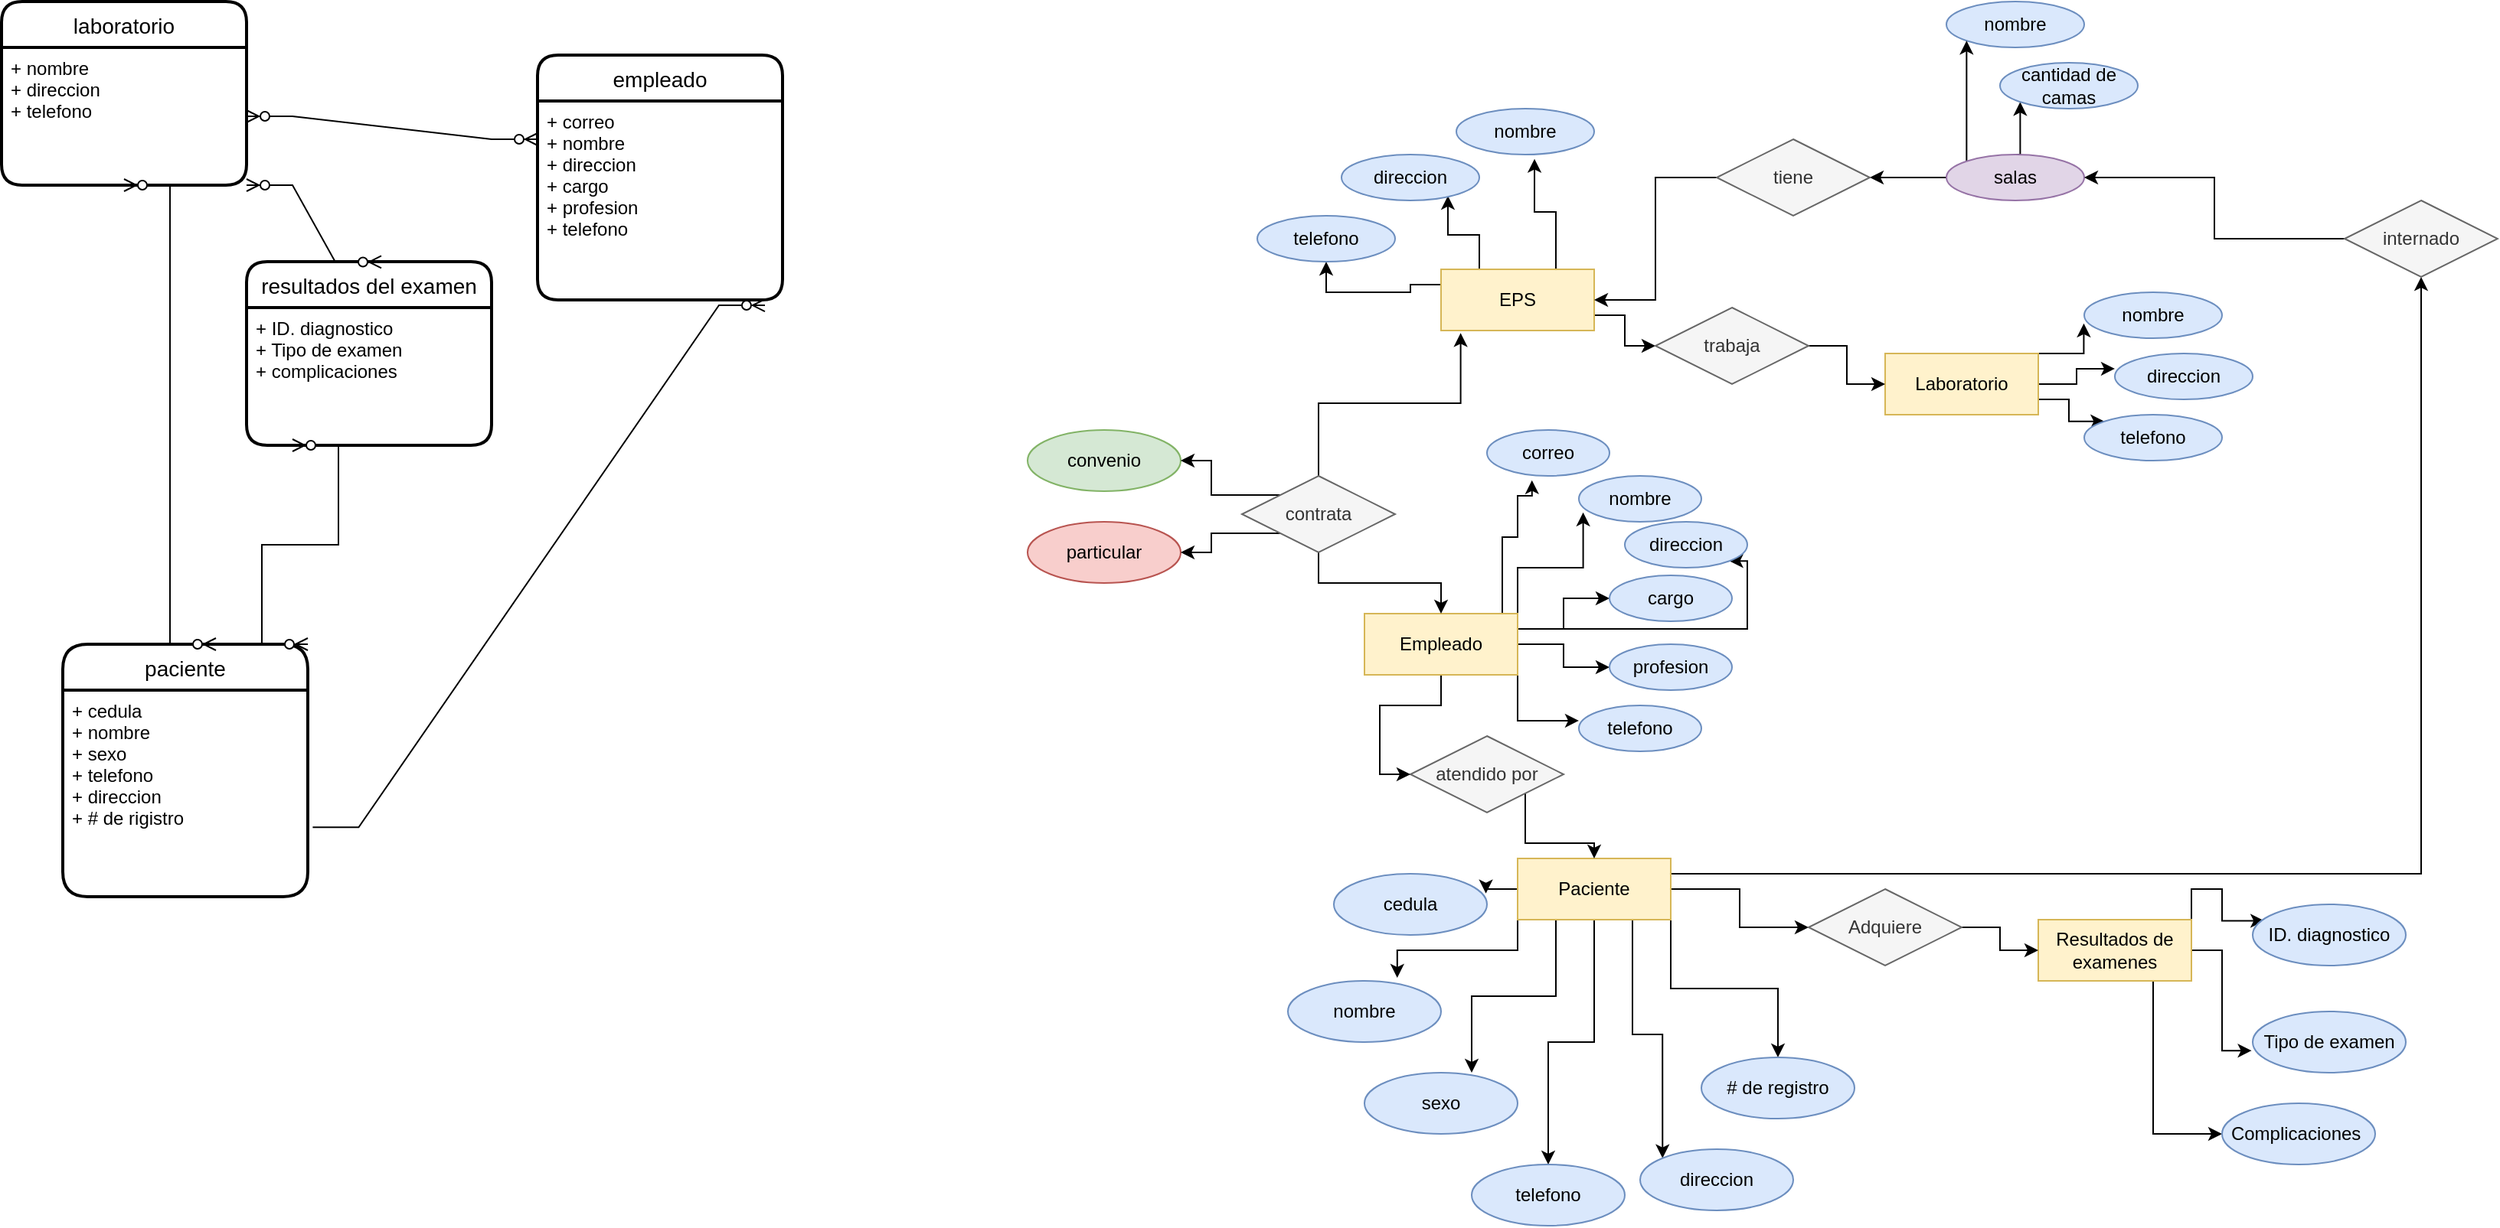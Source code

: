 <mxfile version="17.4.6" type="github">
  <diagram id="R2lEEEUBdFMjLlhIrx00" name="Page-1">
    <mxGraphModel dx="2455" dy="925" grid="1" gridSize="10" guides="1" tooltips="1" connect="1" arrows="1" fold="1" page="1" pageScale="1" pageWidth="850" pageHeight="1100" math="0" shadow="0" extFonts="Permanent Marker^https://fonts.googleapis.com/css?family=Permanent+Marker">
      <root>
        <mxCell id="0" />
        <mxCell id="1" parent="0" />
        <mxCell id="wcv3OCUCdkgHgL7QRKe5-50" style="edgeStyle=orthogonalEdgeStyle;rounded=0;orthogonalLoop=1;jettySize=auto;html=1;exitX=1;exitY=0.75;exitDx=0;exitDy=0;entryX=0;entryY=0.5;entryDx=0;entryDy=0;" edge="1" parent="1" source="wcv3OCUCdkgHgL7QRKe5-1" target="wcv3OCUCdkgHgL7QRKe5-33">
          <mxGeometry relative="1" as="geometry" />
        </mxCell>
        <mxCell id="wcv3OCUCdkgHgL7QRKe5-56" style="edgeStyle=orthogonalEdgeStyle;rounded=0;orthogonalLoop=1;jettySize=auto;html=1;exitX=0.75;exitY=0;exitDx=0;exitDy=0;entryX=0.567;entryY=1.094;entryDx=0;entryDy=0;entryPerimeter=0;" edge="1" parent="1" source="wcv3OCUCdkgHgL7QRKe5-1" target="wcv3OCUCdkgHgL7QRKe5-31">
          <mxGeometry relative="1" as="geometry" />
        </mxCell>
        <mxCell id="wcv3OCUCdkgHgL7QRKe5-57" style="edgeStyle=orthogonalEdgeStyle;rounded=0;orthogonalLoop=1;jettySize=auto;html=1;exitX=0.25;exitY=0;exitDx=0;exitDy=0;entryX=0.772;entryY=0.899;entryDx=0;entryDy=0;entryPerimeter=0;" edge="1" parent="1" source="wcv3OCUCdkgHgL7QRKe5-1" target="wcv3OCUCdkgHgL7QRKe5-32">
          <mxGeometry relative="1" as="geometry" />
        </mxCell>
        <mxCell id="wcv3OCUCdkgHgL7QRKe5-59" style="edgeStyle=orthogonalEdgeStyle;rounded=0;orthogonalLoop=1;jettySize=auto;html=1;exitX=0;exitY=0.25;exitDx=0;exitDy=0;" edge="1" parent="1" source="wcv3OCUCdkgHgL7QRKe5-1" target="wcv3OCUCdkgHgL7QRKe5-19">
          <mxGeometry relative="1" as="geometry" />
        </mxCell>
        <mxCell id="wcv3OCUCdkgHgL7QRKe5-1" value="EPS" style="whiteSpace=wrap;html=1;align=center;fillColor=#fff2cc;strokeColor=#d6b656;" vertex="1" parent="1">
          <mxGeometry x="110" y="455" width="100" height="40" as="geometry" />
        </mxCell>
        <mxCell id="wcv3OCUCdkgHgL7QRKe5-3" value="nombre" style="ellipse;whiteSpace=wrap;html=1;align=center;fillColor=#dae8fc;strokeColor=#6c8ebf;" vertex="1" parent="1">
          <mxGeometry x="440" y="280" width="90" height="30" as="geometry" />
        </mxCell>
        <mxCell id="wcv3OCUCdkgHgL7QRKe5-52" style="edgeStyle=orthogonalEdgeStyle;rounded=0;orthogonalLoop=1;jettySize=auto;html=1;exitX=1;exitY=0;exitDx=0;exitDy=0;entryX=-0.003;entryY=0.68;entryDx=0;entryDy=0;entryPerimeter=0;" edge="1" parent="1" source="wcv3OCUCdkgHgL7QRKe5-4" target="wcv3OCUCdkgHgL7QRKe5-37">
          <mxGeometry relative="1" as="geometry" />
        </mxCell>
        <mxCell id="wcv3OCUCdkgHgL7QRKe5-53" style="edgeStyle=orthogonalEdgeStyle;rounded=0;orthogonalLoop=1;jettySize=auto;html=1;exitX=1;exitY=0.5;exitDx=0;exitDy=0;entryX=0;entryY=0.333;entryDx=0;entryDy=0;entryPerimeter=0;" edge="1" parent="1" source="wcv3OCUCdkgHgL7QRKe5-4" target="wcv3OCUCdkgHgL7QRKe5-36">
          <mxGeometry relative="1" as="geometry" />
        </mxCell>
        <mxCell id="wcv3OCUCdkgHgL7QRKe5-54" style="edgeStyle=orthogonalEdgeStyle;rounded=0;orthogonalLoop=1;jettySize=auto;html=1;exitX=1;exitY=0.75;exitDx=0;exitDy=0;entryX=0;entryY=0;entryDx=0;entryDy=0;" edge="1" parent="1" source="wcv3OCUCdkgHgL7QRKe5-4" target="wcv3OCUCdkgHgL7QRKe5-35">
          <mxGeometry relative="1" as="geometry" />
        </mxCell>
        <mxCell id="wcv3OCUCdkgHgL7QRKe5-4" value="Laboratorio" style="whiteSpace=wrap;html=1;align=center;fillColor=#fff2cc;strokeColor=#d6b656;" vertex="1" parent="1">
          <mxGeometry x="400" y="510" width="100" height="40" as="geometry" />
        </mxCell>
        <mxCell id="wcv3OCUCdkgHgL7QRKe5-42" style="edgeStyle=orthogonalEdgeStyle;rounded=0;orthogonalLoop=1;jettySize=auto;html=1;exitX=1;exitY=0.25;exitDx=0;exitDy=0;entryX=0.5;entryY=1;entryDx=0;entryDy=0;" edge="1" parent="1" source="wcv3OCUCdkgHgL7QRKe5-5" target="wcv3OCUCdkgHgL7QRKe5-40">
          <mxGeometry relative="1" as="geometry" />
        </mxCell>
        <mxCell id="wcv3OCUCdkgHgL7QRKe5-77" style="edgeStyle=orthogonalEdgeStyle;rounded=0;orthogonalLoop=1;jettySize=auto;html=1;exitX=0;exitY=0.5;exitDx=0;exitDy=0;entryX=0.993;entryY=0.321;entryDx=0;entryDy=0;entryPerimeter=0;" edge="1" parent="1" source="wcv3OCUCdkgHgL7QRKe5-5" target="wcv3OCUCdkgHgL7QRKe5-11">
          <mxGeometry relative="1" as="geometry" />
        </mxCell>
        <mxCell id="wcv3OCUCdkgHgL7QRKe5-78" style="edgeStyle=orthogonalEdgeStyle;rounded=0;orthogonalLoop=1;jettySize=auto;html=1;exitX=0;exitY=1;exitDx=0;exitDy=0;entryX=0.714;entryY=-0.05;entryDx=0;entryDy=0;entryPerimeter=0;" edge="1" parent="1" source="wcv3OCUCdkgHgL7QRKe5-5" target="wcv3OCUCdkgHgL7QRKe5-15">
          <mxGeometry relative="1" as="geometry" />
        </mxCell>
        <mxCell id="wcv3OCUCdkgHgL7QRKe5-79" style="edgeStyle=orthogonalEdgeStyle;rounded=0;orthogonalLoop=1;jettySize=auto;html=1;exitX=0.25;exitY=1;exitDx=0;exitDy=0;entryX=0.7;entryY=0;entryDx=0;entryDy=0;entryPerimeter=0;" edge="1" parent="1" source="wcv3OCUCdkgHgL7QRKe5-5" target="wcv3OCUCdkgHgL7QRKe5-16">
          <mxGeometry relative="1" as="geometry" />
        </mxCell>
        <mxCell id="wcv3OCUCdkgHgL7QRKe5-80" style="edgeStyle=orthogonalEdgeStyle;rounded=0;orthogonalLoop=1;jettySize=auto;html=1;exitX=0.5;exitY=1;exitDx=0;exitDy=0;entryX=0.5;entryY=0;entryDx=0;entryDy=0;" edge="1" parent="1" source="wcv3OCUCdkgHgL7QRKe5-5" target="wcv3OCUCdkgHgL7QRKe5-14">
          <mxGeometry relative="1" as="geometry" />
        </mxCell>
        <mxCell id="wcv3OCUCdkgHgL7QRKe5-81" style="edgeStyle=orthogonalEdgeStyle;rounded=0;orthogonalLoop=1;jettySize=auto;html=1;exitX=0.75;exitY=1;exitDx=0;exitDy=0;entryX=0;entryY=0;entryDx=0;entryDy=0;" edge="1" parent="1" source="wcv3OCUCdkgHgL7QRKe5-5" target="wcv3OCUCdkgHgL7QRKe5-13">
          <mxGeometry relative="1" as="geometry" />
        </mxCell>
        <mxCell id="wcv3OCUCdkgHgL7QRKe5-82" style="edgeStyle=orthogonalEdgeStyle;rounded=0;orthogonalLoop=1;jettySize=auto;html=1;exitX=1;exitY=1;exitDx=0;exitDy=0;" edge="1" parent="1" source="wcv3OCUCdkgHgL7QRKe5-5" target="wcv3OCUCdkgHgL7QRKe5-12">
          <mxGeometry relative="1" as="geometry" />
        </mxCell>
        <mxCell id="wcv3OCUCdkgHgL7QRKe5-83" style="edgeStyle=orthogonalEdgeStyle;rounded=0;orthogonalLoop=1;jettySize=auto;html=1;exitX=1;exitY=0.5;exitDx=0;exitDy=0;" edge="1" parent="1" source="wcv3OCUCdkgHgL7QRKe5-5" target="wcv3OCUCdkgHgL7QRKe5-7">
          <mxGeometry relative="1" as="geometry" />
        </mxCell>
        <mxCell id="wcv3OCUCdkgHgL7QRKe5-5" value="Paciente" style="whiteSpace=wrap;html=1;align=center;fillColor=#fff2cc;strokeColor=#d6b656;" vertex="1" parent="1">
          <mxGeometry x="160" y="840" width="100" height="40" as="geometry" />
        </mxCell>
        <mxCell id="wcv3OCUCdkgHgL7QRKe5-85" style="edgeStyle=orthogonalEdgeStyle;rounded=0;orthogonalLoop=1;jettySize=auto;html=1;exitX=1;exitY=0;exitDx=0;exitDy=0;entryX=0.076;entryY=0.269;entryDx=0;entryDy=0;entryPerimeter=0;" edge="1" parent="1" source="wcv3OCUCdkgHgL7QRKe5-6" target="wcv3OCUCdkgHgL7QRKe5-8">
          <mxGeometry relative="1" as="geometry" />
        </mxCell>
        <mxCell id="wcv3OCUCdkgHgL7QRKe5-86" style="edgeStyle=orthogonalEdgeStyle;rounded=0;orthogonalLoop=1;jettySize=auto;html=1;exitX=1;exitY=0.5;exitDx=0;exitDy=0;entryX=-0.007;entryY=0.64;entryDx=0;entryDy=0;entryPerimeter=0;" edge="1" parent="1" source="wcv3OCUCdkgHgL7QRKe5-6" target="wcv3OCUCdkgHgL7QRKe5-9">
          <mxGeometry relative="1" as="geometry" />
        </mxCell>
        <mxCell id="wcv3OCUCdkgHgL7QRKe5-87" style="edgeStyle=orthogonalEdgeStyle;rounded=0;orthogonalLoop=1;jettySize=auto;html=1;exitX=0.75;exitY=1;exitDx=0;exitDy=0;entryX=0;entryY=0.5;entryDx=0;entryDy=0;" edge="1" parent="1" source="wcv3OCUCdkgHgL7QRKe5-6" target="wcv3OCUCdkgHgL7QRKe5-10">
          <mxGeometry relative="1" as="geometry" />
        </mxCell>
        <mxCell id="wcv3OCUCdkgHgL7QRKe5-6" value="Resultados de examenes" style="whiteSpace=wrap;html=1;align=center;fillColor=#fff2cc;strokeColor=#d6b656;" vertex="1" parent="1">
          <mxGeometry x="500" y="880" width="100" height="40" as="geometry" />
        </mxCell>
        <mxCell id="wcv3OCUCdkgHgL7QRKe5-84" style="edgeStyle=orthogonalEdgeStyle;rounded=0;orthogonalLoop=1;jettySize=auto;html=1;exitX=1;exitY=0.5;exitDx=0;exitDy=0;entryX=0;entryY=0.5;entryDx=0;entryDy=0;" edge="1" parent="1" source="wcv3OCUCdkgHgL7QRKe5-7" target="wcv3OCUCdkgHgL7QRKe5-6">
          <mxGeometry relative="1" as="geometry" />
        </mxCell>
        <mxCell id="wcv3OCUCdkgHgL7QRKe5-7" value="Adquiere" style="shape=rhombus;perimeter=rhombusPerimeter;whiteSpace=wrap;html=1;align=center;fillColor=#f5f5f5;fontColor=#333333;strokeColor=#666666;" vertex="1" parent="1">
          <mxGeometry x="350" y="860" width="100" height="50" as="geometry" />
        </mxCell>
        <mxCell id="wcv3OCUCdkgHgL7QRKe5-8" value="ID. diagnostico" style="ellipse;whiteSpace=wrap;html=1;align=center;fillColor=#dae8fc;strokeColor=#6c8ebf;" vertex="1" parent="1">
          <mxGeometry x="640" y="870" width="100" height="40" as="geometry" />
        </mxCell>
        <mxCell id="wcv3OCUCdkgHgL7QRKe5-9" value="Tipo de examen" style="ellipse;whiteSpace=wrap;html=1;align=center;fillColor=#dae8fc;strokeColor=#6c8ebf;" vertex="1" parent="1">
          <mxGeometry x="640" y="940" width="100" height="40" as="geometry" />
        </mxCell>
        <mxCell id="wcv3OCUCdkgHgL7QRKe5-10" value="Complicaciones&amp;nbsp;" style="ellipse;whiteSpace=wrap;html=1;align=center;fillColor=#dae8fc;strokeColor=#6c8ebf;" vertex="1" parent="1">
          <mxGeometry x="620" y="1000" width="100" height="40" as="geometry" />
        </mxCell>
        <mxCell id="wcv3OCUCdkgHgL7QRKe5-11" value="cedula" style="ellipse;whiteSpace=wrap;html=1;align=center;fillColor=#dae8fc;strokeColor=#6c8ebf;" vertex="1" parent="1">
          <mxGeometry x="40" y="850" width="100" height="40" as="geometry" />
        </mxCell>
        <mxCell id="wcv3OCUCdkgHgL7QRKe5-12" value="# de registro" style="ellipse;whiteSpace=wrap;html=1;align=center;fillColor=#dae8fc;strokeColor=#6c8ebf;" vertex="1" parent="1">
          <mxGeometry x="280" y="970" width="100" height="40" as="geometry" />
        </mxCell>
        <mxCell id="wcv3OCUCdkgHgL7QRKe5-13" value="direccion" style="ellipse;whiteSpace=wrap;html=1;align=center;fillColor=#dae8fc;strokeColor=#6c8ebf;" vertex="1" parent="1">
          <mxGeometry x="240" y="1030" width="100" height="40" as="geometry" />
        </mxCell>
        <mxCell id="wcv3OCUCdkgHgL7QRKe5-14" value="telefono" style="ellipse;whiteSpace=wrap;html=1;align=center;fillColor=#dae8fc;strokeColor=#6c8ebf;" vertex="1" parent="1">
          <mxGeometry x="130" y="1040" width="100" height="40" as="geometry" />
        </mxCell>
        <mxCell id="wcv3OCUCdkgHgL7QRKe5-15" value="nombre" style="ellipse;whiteSpace=wrap;html=1;align=center;fillColor=#dae8fc;strokeColor=#6c8ebf;" vertex="1" parent="1">
          <mxGeometry x="10" y="920" width="100" height="40" as="geometry" />
        </mxCell>
        <mxCell id="wcv3OCUCdkgHgL7QRKe5-16" value="sexo" style="ellipse;whiteSpace=wrap;html=1;align=center;fillColor=#dae8fc;strokeColor=#6c8ebf;" vertex="1" parent="1">
          <mxGeometry x="60" y="980" width="100" height="40" as="geometry" />
        </mxCell>
        <mxCell id="wcv3OCUCdkgHgL7QRKe5-76" style="edgeStyle=orthogonalEdgeStyle;rounded=0;orthogonalLoop=1;jettySize=auto;html=1;exitX=1;exitY=1;exitDx=0;exitDy=0;" edge="1" parent="1" source="wcv3OCUCdkgHgL7QRKe5-17" target="wcv3OCUCdkgHgL7QRKe5-5">
          <mxGeometry relative="1" as="geometry" />
        </mxCell>
        <mxCell id="wcv3OCUCdkgHgL7QRKe5-17" value="atendido por" style="shape=rhombus;perimeter=rhombusPerimeter;whiteSpace=wrap;html=1;align=center;fillColor=#f5f5f5;fontColor=#333333;strokeColor=#666666;" vertex="1" parent="1">
          <mxGeometry x="90" y="760" width="100" height="50" as="geometry" />
        </mxCell>
        <mxCell id="wcv3OCUCdkgHgL7QRKe5-65" style="edgeStyle=orthogonalEdgeStyle;rounded=0;orthogonalLoop=1;jettySize=auto;html=1;entryX=0.367;entryY=1.094;entryDx=0;entryDy=0;entryPerimeter=0;" edge="1" parent="1" target="wcv3OCUCdkgHgL7QRKe5-20">
          <mxGeometry relative="1" as="geometry">
            <mxPoint x="160" y="680" as="sourcePoint" />
            <Array as="points">
              <mxPoint x="150" y="680" />
              <mxPoint x="150" y="630" />
              <mxPoint x="160" y="630" />
              <mxPoint x="160" y="603" />
              <mxPoint x="169" y="603" />
            </Array>
          </mxGeometry>
        </mxCell>
        <mxCell id="wcv3OCUCdkgHgL7QRKe5-68" style="edgeStyle=orthogonalEdgeStyle;rounded=0;orthogonalLoop=1;jettySize=auto;html=1;exitX=1;exitY=0;exitDx=0;exitDy=0;entryX=0.035;entryY=0.795;entryDx=0;entryDy=0;entryPerimeter=0;" edge="1" parent="1" source="wcv3OCUCdkgHgL7QRKe5-18" target="wcv3OCUCdkgHgL7QRKe5-26">
          <mxGeometry relative="1" as="geometry" />
        </mxCell>
        <mxCell id="wcv3OCUCdkgHgL7QRKe5-69" style="edgeStyle=orthogonalEdgeStyle;rounded=0;orthogonalLoop=1;jettySize=auto;html=1;exitX=1;exitY=0.25;exitDx=0;exitDy=0;entryX=1;entryY=1;entryDx=0;entryDy=0;" edge="1" parent="1" source="wcv3OCUCdkgHgL7QRKe5-18" target="wcv3OCUCdkgHgL7QRKe5-27">
          <mxGeometry relative="1" as="geometry">
            <Array as="points">
              <mxPoint x="310" y="690" />
              <mxPoint x="310" y="645" />
            </Array>
          </mxGeometry>
        </mxCell>
        <mxCell id="wcv3OCUCdkgHgL7QRKe5-70" style="edgeStyle=orthogonalEdgeStyle;rounded=0;orthogonalLoop=1;jettySize=auto;html=1;exitX=1;exitY=0.25;exitDx=0;exitDy=0;entryX=0;entryY=0.5;entryDx=0;entryDy=0;" edge="1" parent="1" source="wcv3OCUCdkgHgL7QRKe5-18" target="wcv3OCUCdkgHgL7QRKe5-28">
          <mxGeometry relative="1" as="geometry" />
        </mxCell>
        <mxCell id="wcv3OCUCdkgHgL7QRKe5-71" style="edgeStyle=orthogonalEdgeStyle;rounded=0;orthogonalLoop=1;jettySize=auto;html=1;exitX=1;exitY=0.5;exitDx=0;exitDy=0;entryX=0;entryY=0.5;entryDx=0;entryDy=0;" edge="1" parent="1" source="wcv3OCUCdkgHgL7QRKe5-18" target="wcv3OCUCdkgHgL7QRKe5-29">
          <mxGeometry relative="1" as="geometry" />
        </mxCell>
        <mxCell id="wcv3OCUCdkgHgL7QRKe5-72" style="edgeStyle=orthogonalEdgeStyle;rounded=0;orthogonalLoop=1;jettySize=auto;html=1;exitX=1;exitY=1;exitDx=0;exitDy=0;entryX=0;entryY=0.333;entryDx=0;entryDy=0;entryPerimeter=0;" edge="1" parent="1" source="wcv3OCUCdkgHgL7QRKe5-18" target="wcv3OCUCdkgHgL7QRKe5-25">
          <mxGeometry relative="1" as="geometry" />
        </mxCell>
        <mxCell id="wcv3OCUCdkgHgL7QRKe5-73" style="edgeStyle=orthogonalEdgeStyle;rounded=0;orthogonalLoop=1;jettySize=auto;html=1;exitX=0.5;exitY=1;exitDx=0;exitDy=0;entryX=0;entryY=0.5;entryDx=0;entryDy=0;" edge="1" parent="1" source="wcv3OCUCdkgHgL7QRKe5-18" target="wcv3OCUCdkgHgL7QRKe5-17">
          <mxGeometry relative="1" as="geometry" />
        </mxCell>
        <mxCell id="wcv3OCUCdkgHgL7QRKe5-18" value="Empleado" style="whiteSpace=wrap;html=1;align=center;fillColor=#fff2cc;strokeColor=#d6b656;" vertex="1" parent="1">
          <mxGeometry x="60" y="680" width="100" height="40" as="geometry" />
        </mxCell>
        <mxCell id="wcv3OCUCdkgHgL7QRKe5-19" value="telefono" style="ellipse;whiteSpace=wrap;html=1;align=center;fillColor=#dae8fc;strokeColor=#6c8ebf;" vertex="1" parent="1">
          <mxGeometry x="-10" y="420" width="90" height="30" as="geometry" />
        </mxCell>
        <mxCell id="wcv3OCUCdkgHgL7QRKe5-20" value="correo" style="ellipse;whiteSpace=wrap;html=1;align=center;fillColor=#dae8fc;strokeColor=#6c8ebf;" vertex="1" parent="1">
          <mxGeometry x="140" y="560" width="80" height="30" as="geometry" />
        </mxCell>
        <mxCell id="wcv3OCUCdkgHgL7QRKe5-22" value="particular" style="ellipse;whiteSpace=wrap;html=1;align=center;fillColor=#f8cecc;strokeColor=#b85450;" vertex="1" parent="1">
          <mxGeometry x="-160" y="620" width="100" height="40" as="geometry" />
        </mxCell>
        <mxCell id="wcv3OCUCdkgHgL7QRKe5-23" value="convenio" style="ellipse;whiteSpace=wrap;html=1;align=center;fillColor=#d5e8d4;strokeColor=#82b366;" vertex="1" parent="1">
          <mxGeometry x="-160" y="560" width="100" height="40" as="geometry" />
        </mxCell>
        <mxCell id="wcv3OCUCdkgHgL7QRKe5-61" style="edgeStyle=orthogonalEdgeStyle;rounded=0;orthogonalLoop=1;jettySize=auto;html=1;exitX=0;exitY=0;exitDx=0;exitDy=0;entryX=1;entryY=0.5;entryDx=0;entryDy=0;" edge="1" parent="1" source="wcv3OCUCdkgHgL7QRKe5-24" target="wcv3OCUCdkgHgL7QRKe5-23">
          <mxGeometry relative="1" as="geometry" />
        </mxCell>
        <mxCell id="wcv3OCUCdkgHgL7QRKe5-62" style="edgeStyle=orthogonalEdgeStyle;rounded=0;orthogonalLoop=1;jettySize=auto;html=1;exitX=0;exitY=1;exitDx=0;exitDy=0;entryX=1;entryY=0.5;entryDx=0;entryDy=0;" edge="1" parent="1" source="wcv3OCUCdkgHgL7QRKe5-24" target="wcv3OCUCdkgHgL7QRKe5-22">
          <mxGeometry relative="1" as="geometry" />
        </mxCell>
        <mxCell id="wcv3OCUCdkgHgL7QRKe5-63" style="edgeStyle=orthogonalEdgeStyle;rounded=0;orthogonalLoop=1;jettySize=auto;html=1;exitX=0.5;exitY=0;exitDx=0;exitDy=0;entryX=0.128;entryY=1.041;entryDx=0;entryDy=0;entryPerimeter=0;" edge="1" parent="1" source="wcv3OCUCdkgHgL7QRKe5-24" target="wcv3OCUCdkgHgL7QRKe5-1">
          <mxGeometry relative="1" as="geometry" />
        </mxCell>
        <mxCell id="wcv3OCUCdkgHgL7QRKe5-64" style="edgeStyle=orthogonalEdgeStyle;rounded=0;orthogonalLoop=1;jettySize=auto;html=1;exitX=0.5;exitY=1;exitDx=0;exitDy=0;" edge="1" parent="1" source="wcv3OCUCdkgHgL7QRKe5-24" target="wcv3OCUCdkgHgL7QRKe5-18">
          <mxGeometry relative="1" as="geometry" />
        </mxCell>
        <mxCell id="wcv3OCUCdkgHgL7QRKe5-24" value="contrata" style="shape=rhombus;perimeter=rhombusPerimeter;whiteSpace=wrap;html=1;align=center;fillColor=#f5f5f5;fontColor=#333333;strokeColor=#666666;" vertex="1" parent="1">
          <mxGeometry x="-20" y="590" width="100" height="50" as="geometry" />
        </mxCell>
        <mxCell id="wcv3OCUCdkgHgL7QRKe5-25" value="telefono" style="ellipse;whiteSpace=wrap;html=1;align=center;fillColor=#dae8fc;strokeColor=#6c8ebf;" vertex="1" parent="1">
          <mxGeometry x="200" y="740" width="80" height="30" as="geometry" />
        </mxCell>
        <mxCell id="wcv3OCUCdkgHgL7QRKe5-26" value="nombre" style="ellipse;whiteSpace=wrap;html=1;align=center;fillColor=#dae8fc;strokeColor=#6c8ebf;" vertex="1" parent="1">
          <mxGeometry x="200" y="590" width="80" height="30" as="geometry" />
        </mxCell>
        <mxCell id="wcv3OCUCdkgHgL7QRKe5-27" value="direccion" style="ellipse;whiteSpace=wrap;html=1;align=center;fillColor=#dae8fc;strokeColor=#6c8ebf;" vertex="1" parent="1">
          <mxGeometry x="230" y="620" width="80" height="30" as="geometry" />
        </mxCell>
        <mxCell id="wcv3OCUCdkgHgL7QRKe5-28" value="cargo" style="ellipse;whiteSpace=wrap;html=1;align=center;fillColor=#dae8fc;strokeColor=#6c8ebf;" vertex="1" parent="1">
          <mxGeometry x="220" y="655" width="80" height="30" as="geometry" />
        </mxCell>
        <mxCell id="wcv3OCUCdkgHgL7QRKe5-29" value="profesion" style="ellipse;whiteSpace=wrap;html=1;align=center;fillColor=#dae8fc;strokeColor=#6c8ebf;" vertex="1" parent="1">
          <mxGeometry x="220" y="700" width="80" height="30" as="geometry" />
        </mxCell>
        <mxCell id="wcv3OCUCdkgHgL7QRKe5-31" value="nombre" style="ellipse;whiteSpace=wrap;html=1;align=center;fillColor=#dae8fc;strokeColor=#6c8ebf;" vertex="1" parent="1">
          <mxGeometry x="120" y="350" width="90" height="30" as="geometry" />
        </mxCell>
        <mxCell id="wcv3OCUCdkgHgL7QRKe5-32" value="direccion" style="ellipse;whiteSpace=wrap;html=1;align=center;fillColor=#dae8fc;strokeColor=#6c8ebf;" vertex="1" parent="1">
          <mxGeometry x="45" y="380" width="90" height="30" as="geometry" />
        </mxCell>
        <mxCell id="wcv3OCUCdkgHgL7QRKe5-51" style="edgeStyle=orthogonalEdgeStyle;rounded=0;orthogonalLoop=1;jettySize=auto;html=1;exitX=1;exitY=0.5;exitDx=0;exitDy=0;entryX=0;entryY=0.5;entryDx=0;entryDy=0;" edge="1" parent="1" source="wcv3OCUCdkgHgL7QRKe5-33" target="wcv3OCUCdkgHgL7QRKe5-4">
          <mxGeometry relative="1" as="geometry" />
        </mxCell>
        <mxCell id="wcv3OCUCdkgHgL7QRKe5-33" value="trabaja" style="shape=rhombus;perimeter=rhombusPerimeter;whiteSpace=wrap;html=1;align=center;fillColor=#f5f5f5;fontColor=#333333;strokeColor=#666666;" vertex="1" parent="1">
          <mxGeometry x="250" y="480" width="100" height="50" as="geometry" />
        </mxCell>
        <mxCell id="wcv3OCUCdkgHgL7QRKe5-44" style="edgeStyle=orthogonalEdgeStyle;rounded=0;orthogonalLoop=1;jettySize=auto;html=1;exitX=0.5;exitY=0;exitDx=0;exitDy=0;entryX=0;entryY=1;entryDx=0;entryDy=0;" edge="1" parent="1" source="wcv3OCUCdkgHgL7QRKe5-34" target="wcv3OCUCdkgHgL7QRKe5-39">
          <mxGeometry relative="1" as="geometry" />
        </mxCell>
        <mxCell id="wcv3OCUCdkgHgL7QRKe5-46" style="edgeStyle=orthogonalEdgeStyle;rounded=0;orthogonalLoop=1;jettySize=auto;html=1;exitX=0;exitY=0;exitDx=0;exitDy=0;entryX=0;entryY=1;entryDx=0;entryDy=0;" edge="1" parent="1" source="wcv3OCUCdkgHgL7QRKe5-34" target="wcv3OCUCdkgHgL7QRKe5-3">
          <mxGeometry relative="1" as="geometry" />
        </mxCell>
        <mxCell id="wcv3OCUCdkgHgL7QRKe5-48" style="edgeStyle=orthogonalEdgeStyle;rounded=0;orthogonalLoop=1;jettySize=auto;html=1;exitX=0;exitY=0.5;exitDx=0;exitDy=0;entryX=1;entryY=0.5;entryDx=0;entryDy=0;" edge="1" parent="1" source="wcv3OCUCdkgHgL7QRKe5-34" target="wcv3OCUCdkgHgL7QRKe5-38">
          <mxGeometry relative="1" as="geometry" />
        </mxCell>
        <mxCell id="wcv3OCUCdkgHgL7QRKe5-34" value="salas" style="ellipse;whiteSpace=wrap;html=1;align=center;fillColor=#e1d5e7;strokeColor=#9673a6;" vertex="1" parent="1">
          <mxGeometry x="440" y="380" width="90" height="30" as="geometry" />
        </mxCell>
        <mxCell id="wcv3OCUCdkgHgL7QRKe5-35" value="telefono" style="ellipse;whiteSpace=wrap;html=1;align=center;fillColor=#dae8fc;strokeColor=#6c8ebf;" vertex="1" parent="1">
          <mxGeometry x="530" y="550" width="90" height="30" as="geometry" />
        </mxCell>
        <mxCell id="wcv3OCUCdkgHgL7QRKe5-36" value="direccion" style="ellipse;whiteSpace=wrap;html=1;align=center;fillColor=#dae8fc;strokeColor=#6c8ebf;" vertex="1" parent="1">
          <mxGeometry x="550" y="510" width="90" height="30" as="geometry" />
        </mxCell>
        <mxCell id="wcv3OCUCdkgHgL7QRKe5-37" value="nombre" style="ellipse;whiteSpace=wrap;html=1;align=center;fillColor=#dae8fc;strokeColor=#6c8ebf;" vertex="1" parent="1">
          <mxGeometry x="530" y="470" width="90" height="30" as="geometry" />
        </mxCell>
        <mxCell id="wcv3OCUCdkgHgL7QRKe5-49" style="edgeStyle=orthogonalEdgeStyle;rounded=0;orthogonalLoop=1;jettySize=auto;html=1;exitX=0;exitY=0.5;exitDx=0;exitDy=0;entryX=1;entryY=0.5;entryDx=0;entryDy=0;" edge="1" parent="1" source="wcv3OCUCdkgHgL7QRKe5-38" target="wcv3OCUCdkgHgL7QRKe5-1">
          <mxGeometry relative="1" as="geometry" />
        </mxCell>
        <mxCell id="wcv3OCUCdkgHgL7QRKe5-38" value="tiene" style="shape=rhombus;perimeter=rhombusPerimeter;whiteSpace=wrap;html=1;align=center;fillColor=#f5f5f5;fontColor=#333333;strokeColor=#666666;" vertex="1" parent="1">
          <mxGeometry x="290" y="370" width="100" height="50" as="geometry" />
        </mxCell>
        <mxCell id="wcv3OCUCdkgHgL7QRKe5-39" value="cantidad de camas" style="ellipse;whiteSpace=wrap;html=1;align=center;fillColor=#dae8fc;strokeColor=#6c8ebf;" vertex="1" parent="1">
          <mxGeometry x="475" y="320" width="90" height="30" as="geometry" />
        </mxCell>
        <mxCell id="wcv3OCUCdkgHgL7QRKe5-43" style="edgeStyle=orthogonalEdgeStyle;rounded=0;orthogonalLoop=1;jettySize=auto;html=1;exitX=0;exitY=0.5;exitDx=0;exitDy=0;entryX=1;entryY=0.5;entryDx=0;entryDy=0;" edge="1" parent="1" source="wcv3OCUCdkgHgL7QRKe5-40" target="wcv3OCUCdkgHgL7QRKe5-34">
          <mxGeometry relative="1" as="geometry" />
        </mxCell>
        <mxCell id="wcv3OCUCdkgHgL7QRKe5-40" value="internado" style="shape=rhombus;perimeter=rhombusPerimeter;whiteSpace=wrap;html=1;align=center;fillColor=#f5f5f5;fontColor=#333333;strokeColor=#666666;" vertex="1" parent="1">
          <mxGeometry x="700" y="410" width="100" height="50" as="geometry" />
        </mxCell>
        <mxCell id="wcv3OCUCdkgHgL7QRKe5-89" value="laboratorio" style="swimlane;childLayout=stackLayout;horizontal=1;startSize=30;horizontalStack=0;rounded=1;fontSize=14;fontStyle=0;strokeWidth=2;resizeParent=0;resizeLast=1;shadow=0;dashed=0;align=center;" vertex="1" parent="1">
          <mxGeometry x="-830" y="280" width="160" height="120" as="geometry" />
        </mxCell>
        <mxCell id="wcv3OCUCdkgHgL7QRKe5-90" value="+ nombre&#xa;+ direccion &#xa;+ telefono" style="align=left;strokeColor=none;fillColor=none;spacingLeft=4;fontSize=12;verticalAlign=top;resizable=0;rotatable=0;part=1;" vertex="1" parent="wcv3OCUCdkgHgL7QRKe5-89">
          <mxGeometry y="30" width="160" height="90" as="geometry" />
        </mxCell>
        <mxCell id="wcv3OCUCdkgHgL7QRKe5-91" value="resultados del examen" style="swimlane;childLayout=stackLayout;horizontal=1;startSize=30;horizontalStack=0;rounded=1;fontSize=14;fontStyle=0;strokeWidth=2;resizeParent=0;resizeLast=1;shadow=0;dashed=0;align=center;" vertex="1" parent="1">
          <mxGeometry x="-670" y="450" width="160" height="120" as="geometry" />
        </mxCell>
        <mxCell id="wcv3OCUCdkgHgL7QRKe5-92" value="+ ID. diagnostico&#xa;+ Tipo de examen&#xa;+ complicaciones" style="align=left;strokeColor=none;fillColor=none;spacingLeft=4;fontSize=12;verticalAlign=top;resizable=0;rotatable=0;part=1;" vertex="1" parent="wcv3OCUCdkgHgL7QRKe5-91">
          <mxGeometry y="30" width="160" height="90" as="geometry" />
        </mxCell>
        <mxCell id="wcv3OCUCdkgHgL7QRKe5-93" value="empleado" style="swimlane;childLayout=stackLayout;horizontal=1;startSize=30;horizontalStack=0;rounded=1;fontSize=14;fontStyle=0;strokeWidth=2;resizeParent=0;resizeLast=1;shadow=0;dashed=0;align=center;" vertex="1" parent="1">
          <mxGeometry x="-480" y="315" width="160" height="160" as="geometry" />
        </mxCell>
        <mxCell id="wcv3OCUCdkgHgL7QRKe5-94" value="+ correo&#xa;+ nombre&#xa;+ direccion&#xa;+ cargo&#xa;+ profesion&#xa;+ telefono&#xa;" style="align=left;strokeColor=none;fillColor=none;spacingLeft=4;fontSize=12;verticalAlign=top;resizable=0;rotatable=0;part=1;" vertex="1" parent="wcv3OCUCdkgHgL7QRKe5-93">
          <mxGeometry y="30" width="160" height="130" as="geometry" />
        </mxCell>
        <mxCell id="wcv3OCUCdkgHgL7QRKe5-95" value="paciente" style="swimlane;childLayout=stackLayout;horizontal=1;startSize=30;horizontalStack=0;rounded=1;fontSize=14;fontStyle=0;strokeWidth=2;resizeParent=0;resizeLast=1;shadow=0;dashed=0;align=center;arcSize=18;" vertex="1" parent="1">
          <mxGeometry x="-790" y="700" width="160" height="165" as="geometry" />
        </mxCell>
        <mxCell id="wcv3OCUCdkgHgL7QRKe5-96" value="+ cedula&#xa;+ nombre&#xa;+ sexo&#xa;+ telefono&#xa;+ direccion&#xa;+ # de rigistro" style="align=left;strokeColor=none;fillColor=none;spacingLeft=4;fontSize=12;verticalAlign=top;resizable=0;rotatable=0;part=1;" vertex="1" parent="wcv3OCUCdkgHgL7QRKe5-95">
          <mxGeometry y="30" width="160" height="135" as="geometry" />
        </mxCell>
        <mxCell id="wcv3OCUCdkgHgL7QRKe5-99" value="" style="edgeStyle=entityRelationEdgeStyle;fontSize=12;html=1;endArrow=ERzeroToMany;endFill=1;startArrow=ERzeroToMany;rounded=0;exitX=1;exitY=0.5;exitDx=0;exitDy=0;" edge="1" parent="1" source="wcv3OCUCdkgHgL7QRKe5-90">
          <mxGeometry width="100" height="100" relative="1" as="geometry">
            <mxPoint x="-580" y="470" as="sourcePoint" />
            <mxPoint x="-480" y="370" as="targetPoint" />
          </mxGeometry>
        </mxCell>
        <mxCell id="wcv3OCUCdkgHgL7QRKe5-101" value="" style="edgeStyle=entityRelationEdgeStyle;fontSize=12;html=1;endArrow=ERzeroToMany;endFill=1;startArrow=ERzeroToMany;rounded=0;exitX=1;exitY=1;exitDx=0;exitDy=0;entryX=0.55;entryY=0.002;entryDx=0;entryDy=0;entryPerimeter=0;" edge="1" parent="1" source="wcv3OCUCdkgHgL7QRKe5-90" target="wcv3OCUCdkgHgL7QRKe5-91">
          <mxGeometry width="100" height="100" relative="1" as="geometry">
            <mxPoint x="-520" y="505" as="sourcePoint" />
            <mxPoint x="-400" y="480" as="targetPoint" />
          </mxGeometry>
        </mxCell>
        <mxCell id="wcv3OCUCdkgHgL7QRKe5-102" value="" style="edgeStyle=entityRelationEdgeStyle;fontSize=12;html=1;endArrow=ERzeroToMany;endFill=1;startArrow=ERzeroToMany;rounded=0;entryX=0.625;entryY=0;entryDx=0;entryDy=0;entryPerimeter=0;exitX=0.5;exitY=1;exitDx=0;exitDy=0;" edge="1" parent="1" source="wcv3OCUCdkgHgL7QRKe5-90" target="wcv3OCUCdkgHgL7QRKe5-95">
          <mxGeometry width="100" height="100" relative="1" as="geometry">
            <mxPoint x="-750" y="410" as="sourcePoint" />
            <mxPoint x="-412" y="540.24" as="targetPoint" />
          </mxGeometry>
        </mxCell>
        <mxCell id="wcv3OCUCdkgHgL7QRKe5-104" value="" style="edgeStyle=entityRelationEdgeStyle;fontSize=12;html=1;endArrow=ERzeroToMany;endFill=1;rounded=0;exitX=1.02;exitY=0.664;exitDx=0;exitDy=0;exitPerimeter=0;entryX=0.928;entryY=1.027;entryDx=0;entryDy=0;entryPerimeter=0;" edge="1" parent="1" source="wcv3OCUCdkgHgL7QRKe5-96" target="wcv3OCUCdkgHgL7QRKe5-94">
          <mxGeometry width="100" height="100" relative="1" as="geometry">
            <mxPoint x="-450" y="740" as="sourcePoint" />
            <mxPoint x="-270" y="773" as="targetPoint" />
          </mxGeometry>
        </mxCell>
        <mxCell id="wcv3OCUCdkgHgL7QRKe5-106" value="" style="edgeStyle=entityRelationEdgeStyle;fontSize=12;html=1;endArrow=ERzeroToMany;endFill=1;startArrow=ERzeroToMany;rounded=0;entryX=1;entryY=0;entryDx=0;entryDy=0;" edge="1" parent="1" target="wcv3OCUCdkgHgL7QRKe5-95">
          <mxGeometry width="100" height="100" relative="1" as="geometry">
            <mxPoint x="-640" y="570" as="sourcePoint" />
            <mxPoint x="-602" y="650" as="targetPoint" />
          </mxGeometry>
        </mxCell>
      </root>
    </mxGraphModel>
  </diagram>
</mxfile>
